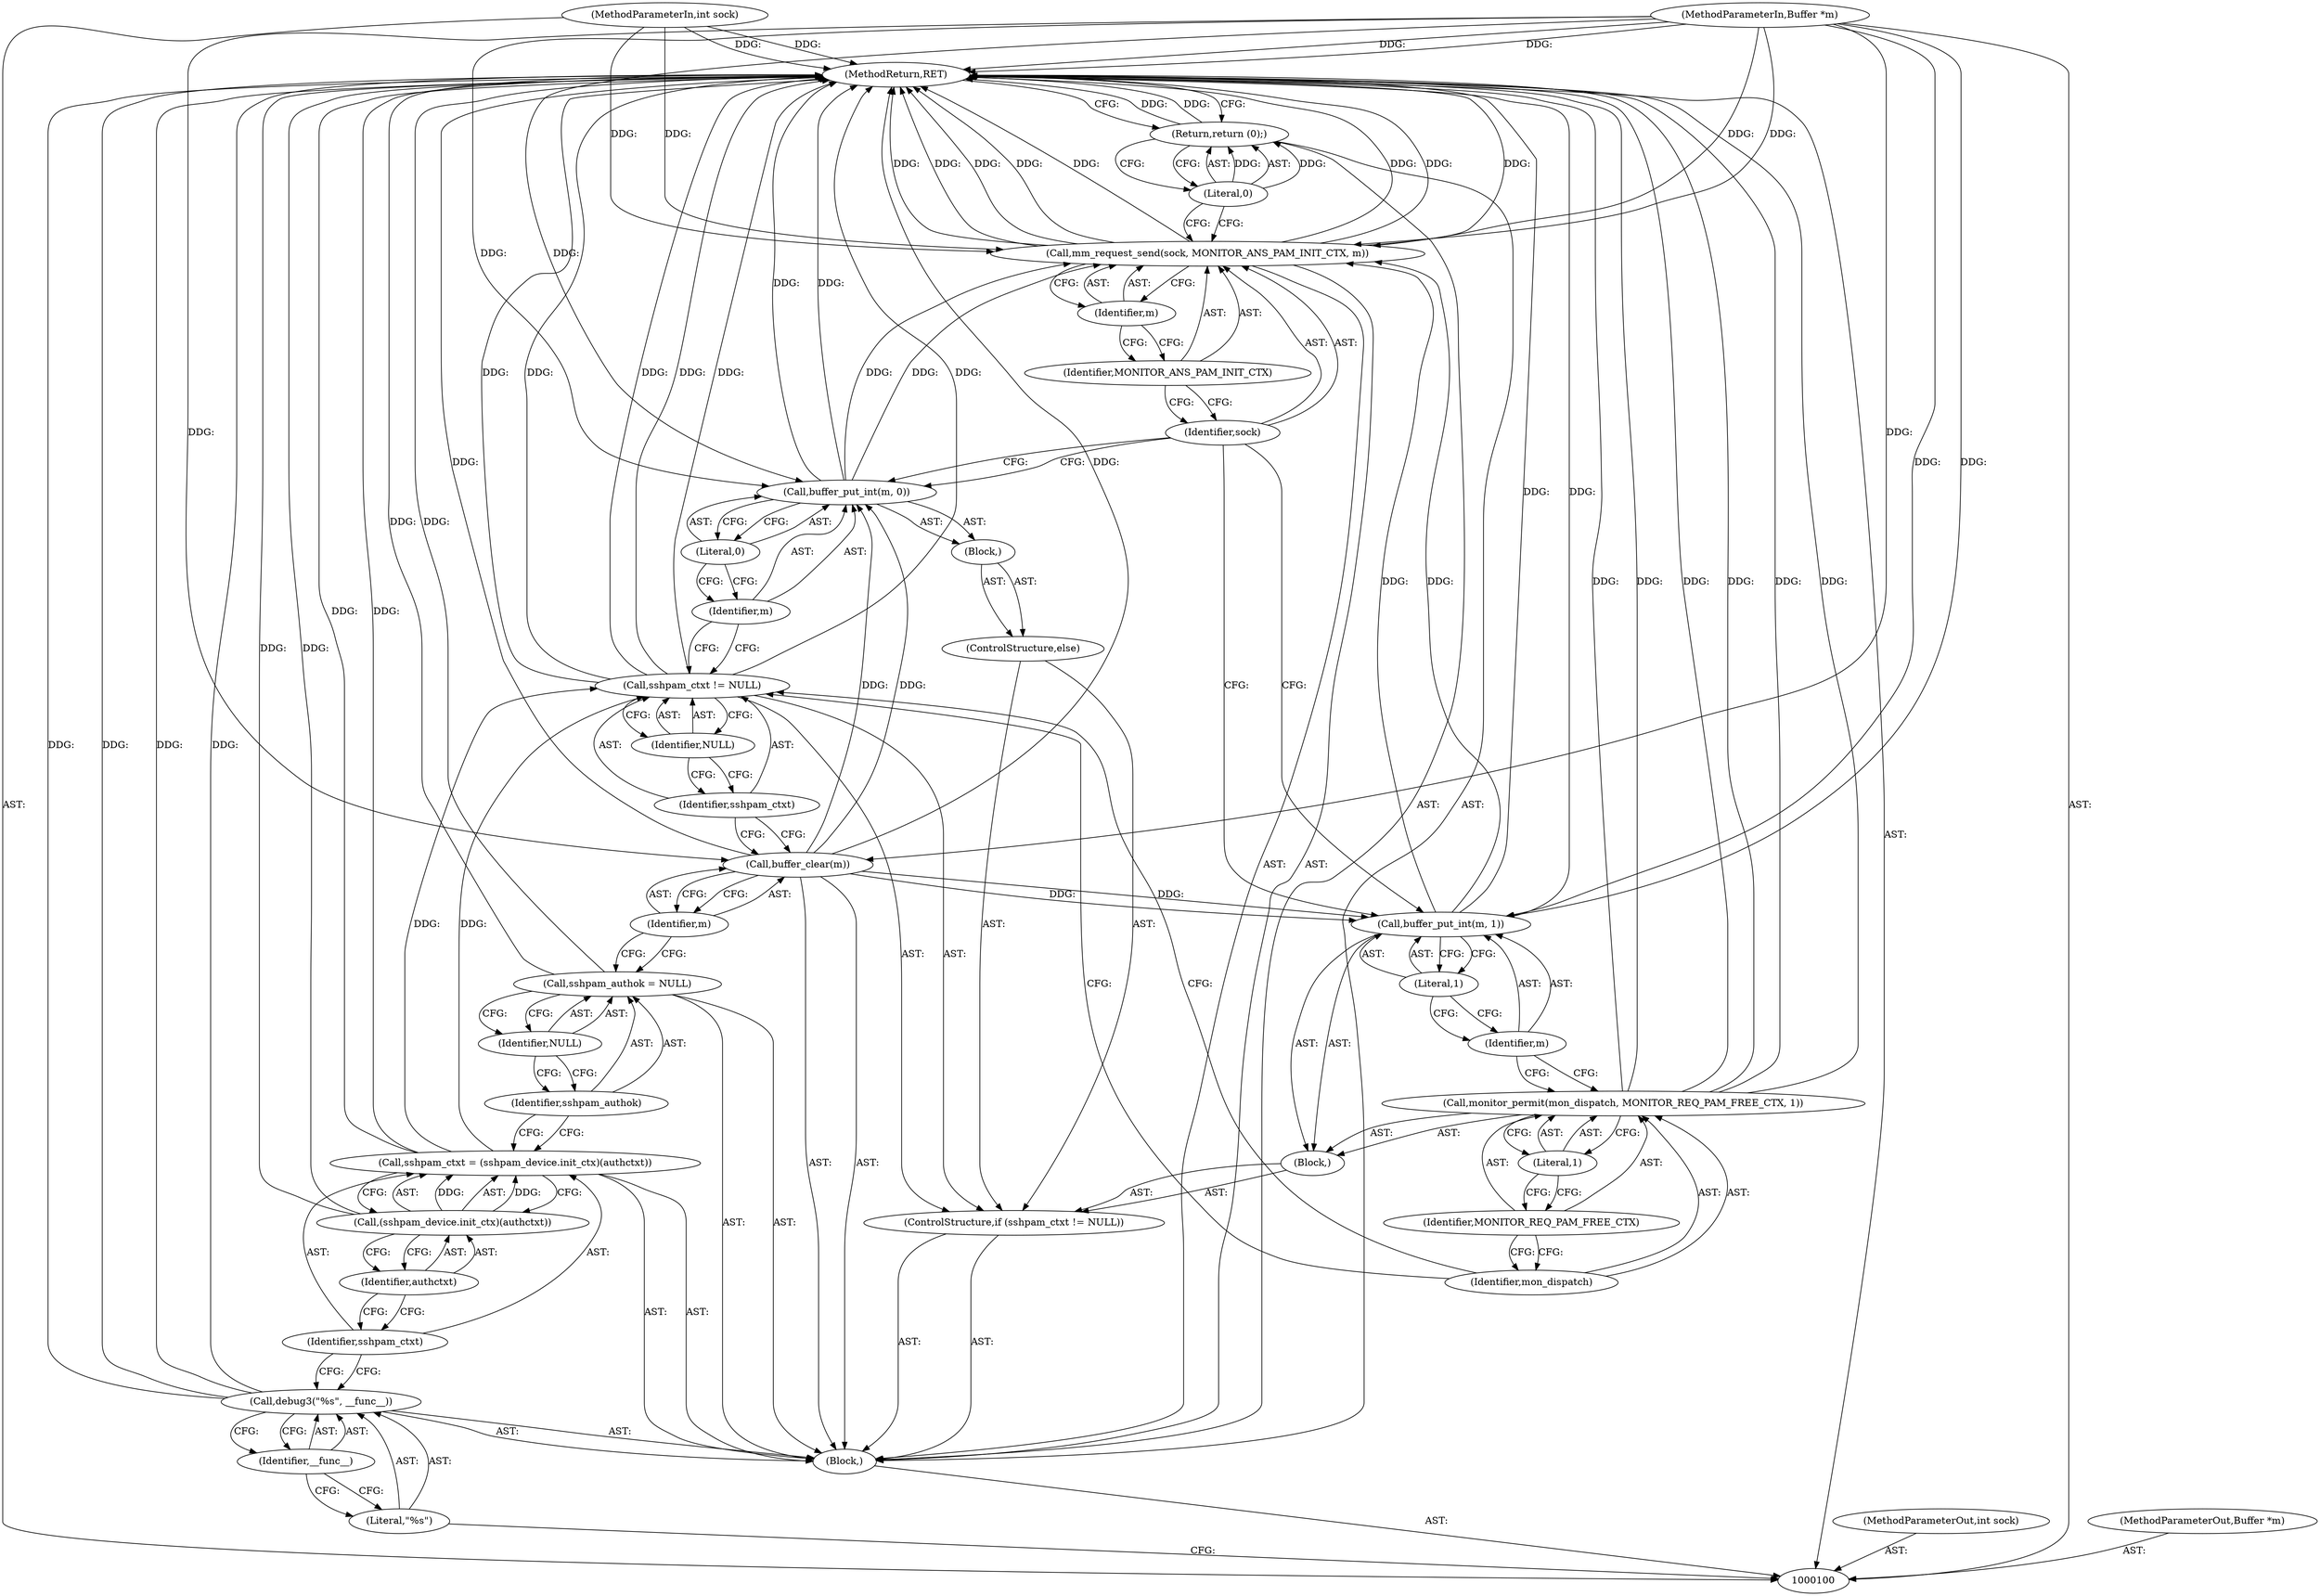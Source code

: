 digraph "0_openssh-portable_d4697fe9a28dab7255c60433e4dd23cf7fce8a8b" {
"1000139" [label="(MethodReturn,RET)"];
"1000101" [label="(MethodParameterIn,int sock)"];
"1000186" [label="(MethodParameterOut,int sock)"];
"1000102" [label="(MethodParameterIn,Buffer *m)"];
"1000187" [label="(MethodParameterOut,Buffer *m)"];
"1000128" [label="(ControlStructure,else)"];
"1000129" [label="(Block,)"];
"1000131" [label="(Identifier,m)"];
"1000130" [label="(Call,buffer_put_int(m, 0))"];
"1000132" [label="(Literal,0)"];
"1000133" [label="(Call,mm_request_send(sock, MONITOR_ANS_PAM_INIT_CTX, m))"];
"1000134" [label="(Identifier,sock)"];
"1000135" [label="(Identifier,MONITOR_ANS_PAM_INIT_CTX)"];
"1000136" [label="(Identifier,m)"];
"1000137" [label="(Return,return (0);)"];
"1000138" [label="(Literal,0)"];
"1000103" [label="(Block,)"];
"1000106" [label="(Identifier,__func__)"];
"1000104" [label="(Call,debug3(\"%s\", __func__))"];
"1000105" [label="(Literal,\"%s\")"];
"1000109" [label="(Call,(sshpam_device.init_ctx)(authctxt))"];
"1000107" [label="(Call,sshpam_ctxt = (sshpam_device.init_ctx)(authctxt))"];
"1000108" [label="(Identifier,sshpam_ctxt)"];
"1000110" [label="(Identifier,authctxt)"];
"1000113" [label="(Identifier,NULL)"];
"1000111" [label="(Call,sshpam_authok = NULL)"];
"1000112" [label="(Identifier,sshpam_authok)"];
"1000115" [label="(Identifier,m)"];
"1000114" [label="(Call,buffer_clear(m))"];
"1000116" [label="(ControlStructure,if (sshpam_ctxt != NULL))"];
"1000119" [label="(Identifier,NULL)"];
"1000120" [label="(Block,)"];
"1000117" [label="(Call,sshpam_ctxt != NULL)"];
"1000118" [label="(Identifier,sshpam_ctxt)"];
"1000122" [label="(Identifier,mon_dispatch)"];
"1000121" [label="(Call,monitor_permit(mon_dispatch, MONITOR_REQ_PAM_FREE_CTX, 1))"];
"1000123" [label="(Identifier,MONITOR_REQ_PAM_FREE_CTX)"];
"1000124" [label="(Literal,1)"];
"1000126" [label="(Identifier,m)"];
"1000125" [label="(Call,buffer_put_int(m, 1))"];
"1000127" [label="(Literal,1)"];
"1000139" -> "1000100"  [label="AST: "];
"1000139" -> "1000137"  [label="CFG: "];
"1000117" -> "1000139"  [label="DDG: "];
"1000117" -> "1000139"  [label="DDG: "];
"1000117" -> "1000139"  [label="DDG: "];
"1000130" -> "1000139"  [label="DDG: "];
"1000125" -> "1000139"  [label="DDG: "];
"1000104" -> "1000139"  [label="DDG: "];
"1000104" -> "1000139"  [label="DDG: "];
"1000114" -> "1000139"  [label="DDG: "];
"1000121" -> "1000139"  [label="DDG: "];
"1000121" -> "1000139"  [label="DDG: "];
"1000121" -> "1000139"  [label="DDG: "];
"1000133" -> "1000139"  [label="DDG: "];
"1000133" -> "1000139"  [label="DDG: "];
"1000133" -> "1000139"  [label="DDG: "];
"1000133" -> "1000139"  [label="DDG: "];
"1000102" -> "1000139"  [label="DDG: "];
"1000111" -> "1000139"  [label="DDG: "];
"1000101" -> "1000139"  [label="DDG: "];
"1000109" -> "1000139"  [label="DDG: "];
"1000107" -> "1000139"  [label="DDG: "];
"1000137" -> "1000139"  [label="DDG: "];
"1000101" -> "1000100"  [label="AST: "];
"1000101" -> "1000139"  [label="DDG: "];
"1000101" -> "1000133"  [label="DDG: "];
"1000186" -> "1000100"  [label="AST: "];
"1000102" -> "1000100"  [label="AST: "];
"1000102" -> "1000139"  [label="DDG: "];
"1000102" -> "1000114"  [label="DDG: "];
"1000102" -> "1000125"  [label="DDG: "];
"1000102" -> "1000130"  [label="DDG: "];
"1000102" -> "1000133"  [label="DDG: "];
"1000187" -> "1000100"  [label="AST: "];
"1000128" -> "1000116"  [label="AST: "];
"1000129" -> "1000128"  [label="AST: "];
"1000129" -> "1000128"  [label="AST: "];
"1000130" -> "1000129"  [label="AST: "];
"1000131" -> "1000130"  [label="AST: "];
"1000131" -> "1000117"  [label="CFG: "];
"1000132" -> "1000131"  [label="CFG: "];
"1000130" -> "1000129"  [label="AST: "];
"1000130" -> "1000132"  [label="CFG: "];
"1000131" -> "1000130"  [label="AST: "];
"1000132" -> "1000130"  [label="AST: "];
"1000134" -> "1000130"  [label="CFG: "];
"1000130" -> "1000139"  [label="DDG: "];
"1000114" -> "1000130"  [label="DDG: "];
"1000102" -> "1000130"  [label="DDG: "];
"1000130" -> "1000133"  [label="DDG: "];
"1000132" -> "1000130"  [label="AST: "];
"1000132" -> "1000131"  [label="CFG: "];
"1000130" -> "1000132"  [label="CFG: "];
"1000133" -> "1000103"  [label="AST: "];
"1000133" -> "1000136"  [label="CFG: "];
"1000134" -> "1000133"  [label="AST: "];
"1000135" -> "1000133"  [label="AST: "];
"1000136" -> "1000133"  [label="AST: "];
"1000138" -> "1000133"  [label="CFG: "];
"1000133" -> "1000139"  [label="DDG: "];
"1000133" -> "1000139"  [label="DDG: "];
"1000133" -> "1000139"  [label="DDG: "];
"1000133" -> "1000139"  [label="DDG: "];
"1000101" -> "1000133"  [label="DDG: "];
"1000125" -> "1000133"  [label="DDG: "];
"1000130" -> "1000133"  [label="DDG: "];
"1000102" -> "1000133"  [label="DDG: "];
"1000134" -> "1000133"  [label="AST: "];
"1000134" -> "1000125"  [label="CFG: "];
"1000134" -> "1000130"  [label="CFG: "];
"1000135" -> "1000134"  [label="CFG: "];
"1000135" -> "1000133"  [label="AST: "];
"1000135" -> "1000134"  [label="CFG: "];
"1000136" -> "1000135"  [label="CFG: "];
"1000136" -> "1000133"  [label="AST: "];
"1000136" -> "1000135"  [label="CFG: "];
"1000133" -> "1000136"  [label="CFG: "];
"1000137" -> "1000103"  [label="AST: "];
"1000137" -> "1000138"  [label="CFG: "];
"1000138" -> "1000137"  [label="AST: "];
"1000139" -> "1000137"  [label="CFG: "];
"1000137" -> "1000139"  [label="DDG: "];
"1000138" -> "1000137"  [label="DDG: "];
"1000138" -> "1000137"  [label="AST: "];
"1000138" -> "1000133"  [label="CFG: "];
"1000137" -> "1000138"  [label="CFG: "];
"1000138" -> "1000137"  [label="DDG: "];
"1000103" -> "1000100"  [label="AST: "];
"1000104" -> "1000103"  [label="AST: "];
"1000107" -> "1000103"  [label="AST: "];
"1000111" -> "1000103"  [label="AST: "];
"1000114" -> "1000103"  [label="AST: "];
"1000116" -> "1000103"  [label="AST: "];
"1000133" -> "1000103"  [label="AST: "];
"1000137" -> "1000103"  [label="AST: "];
"1000106" -> "1000104"  [label="AST: "];
"1000106" -> "1000105"  [label="CFG: "];
"1000104" -> "1000106"  [label="CFG: "];
"1000104" -> "1000103"  [label="AST: "];
"1000104" -> "1000106"  [label="CFG: "];
"1000105" -> "1000104"  [label="AST: "];
"1000106" -> "1000104"  [label="AST: "];
"1000108" -> "1000104"  [label="CFG: "];
"1000104" -> "1000139"  [label="DDG: "];
"1000104" -> "1000139"  [label="DDG: "];
"1000105" -> "1000104"  [label="AST: "];
"1000105" -> "1000100"  [label="CFG: "];
"1000106" -> "1000105"  [label="CFG: "];
"1000109" -> "1000107"  [label="AST: "];
"1000109" -> "1000110"  [label="CFG: "];
"1000110" -> "1000109"  [label="AST: "];
"1000107" -> "1000109"  [label="CFG: "];
"1000109" -> "1000139"  [label="DDG: "];
"1000109" -> "1000107"  [label="DDG: "];
"1000107" -> "1000103"  [label="AST: "];
"1000107" -> "1000109"  [label="CFG: "];
"1000108" -> "1000107"  [label="AST: "];
"1000109" -> "1000107"  [label="AST: "];
"1000112" -> "1000107"  [label="CFG: "];
"1000107" -> "1000139"  [label="DDG: "];
"1000109" -> "1000107"  [label="DDG: "];
"1000107" -> "1000117"  [label="DDG: "];
"1000108" -> "1000107"  [label="AST: "];
"1000108" -> "1000104"  [label="CFG: "];
"1000110" -> "1000108"  [label="CFG: "];
"1000110" -> "1000109"  [label="AST: "];
"1000110" -> "1000108"  [label="CFG: "];
"1000109" -> "1000110"  [label="CFG: "];
"1000113" -> "1000111"  [label="AST: "];
"1000113" -> "1000112"  [label="CFG: "];
"1000111" -> "1000113"  [label="CFG: "];
"1000111" -> "1000103"  [label="AST: "];
"1000111" -> "1000113"  [label="CFG: "];
"1000112" -> "1000111"  [label="AST: "];
"1000113" -> "1000111"  [label="AST: "];
"1000115" -> "1000111"  [label="CFG: "];
"1000111" -> "1000139"  [label="DDG: "];
"1000112" -> "1000111"  [label="AST: "];
"1000112" -> "1000107"  [label="CFG: "];
"1000113" -> "1000112"  [label="CFG: "];
"1000115" -> "1000114"  [label="AST: "];
"1000115" -> "1000111"  [label="CFG: "];
"1000114" -> "1000115"  [label="CFG: "];
"1000114" -> "1000103"  [label="AST: "];
"1000114" -> "1000115"  [label="CFG: "];
"1000115" -> "1000114"  [label="AST: "];
"1000118" -> "1000114"  [label="CFG: "];
"1000114" -> "1000139"  [label="DDG: "];
"1000102" -> "1000114"  [label="DDG: "];
"1000114" -> "1000125"  [label="DDG: "];
"1000114" -> "1000130"  [label="DDG: "];
"1000116" -> "1000103"  [label="AST: "];
"1000117" -> "1000116"  [label="AST: "];
"1000120" -> "1000116"  [label="AST: "];
"1000128" -> "1000116"  [label="AST: "];
"1000119" -> "1000117"  [label="AST: "];
"1000119" -> "1000118"  [label="CFG: "];
"1000117" -> "1000119"  [label="CFG: "];
"1000120" -> "1000116"  [label="AST: "];
"1000121" -> "1000120"  [label="AST: "];
"1000125" -> "1000120"  [label="AST: "];
"1000117" -> "1000116"  [label="AST: "];
"1000117" -> "1000119"  [label="CFG: "];
"1000118" -> "1000117"  [label="AST: "];
"1000119" -> "1000117"  [label="AST: "];
"1000122" -> "1000117"  [label="CFG: "];
"1000131" -> "1000117"  [label="CFG: "];
"1000117" -> "1000139"  [label="DDG: "];
"1000117" -> "1000139"  [label="DDG: "];
"1000117" -> "1000139"  [label="DDG: "];
"1000107" -> "1000117"  [label="DDG: "];
"1000118" -> "1000117"  [label="AST: "];
"1000118" -> "1000114"  [label="CFG: "];
"1000119" -> "1000118"  [label="CFG: "];
"1000122" -> "1000121"  [label="AST: "];
"1000122" -> "1000117"  [label="CFG: "];
"1000123" -> "1000122"  [label="CFG: "];
"1000121" -> "1000120"  [label="AST: "];
"1000121" -> "1000124"  [label="CFG: "];
"1000122" -> "1000121"  [label="AST: "];
"1000123" -> "1000121"  [label="AST: "];
"1000124" -> "1000121"  [label="AST: "];
"1000126" -> "1000121"  [label="CFG: "];
"1000121" -> "1000139"  [label="DDG: "];
"1000121" -> "1000139"  [label="DDG: "];
"1000121" -> "1000139"  [label="DDG: "];
"1000123" -> "1000121"  [label="AST: "];
"1000123" -> "1000122"  [label="CFG: "];
"1000124" -> "1000123"  [label="CFG: "];
"1000124" -> "1000121"  [label="AST: "];
"1000124" -> "1000123"  [label="CFG: "];
"1000121" -> "1000124"  [label="CFG: "];
"1000126" -> "1000125"  [label="AST: "];
"1000126" -> "1000121"  [label="CFG: "];
"1000127" -> "1000126"  [label="CFG: "];
"1000125" -> "1000120"  [label="AST: "];
"1000125" -> "1000127"  [label="CFG: "];
"1000126" -> "1000125"  [label="AST: "];
"1000127" -> "1000125"  [label="AST: "];
"1000134" -> "1000125"  [label="CFG: "];
"1000125" -> "1000139"  [label="DDG: "];
"1000114" -> "1000125"  [label="DDG: "];
"1000102" -> "1000125"  [label="DDG: "];
"1000125" -> "1000133"  [label="DDG: "];
"1000127" -> "1000125"  [label="AST: "];
"1000127" -> "1000126"  [label="CFG: "];
"1000125" -> "1000127"  [label="CFG: "];
}
